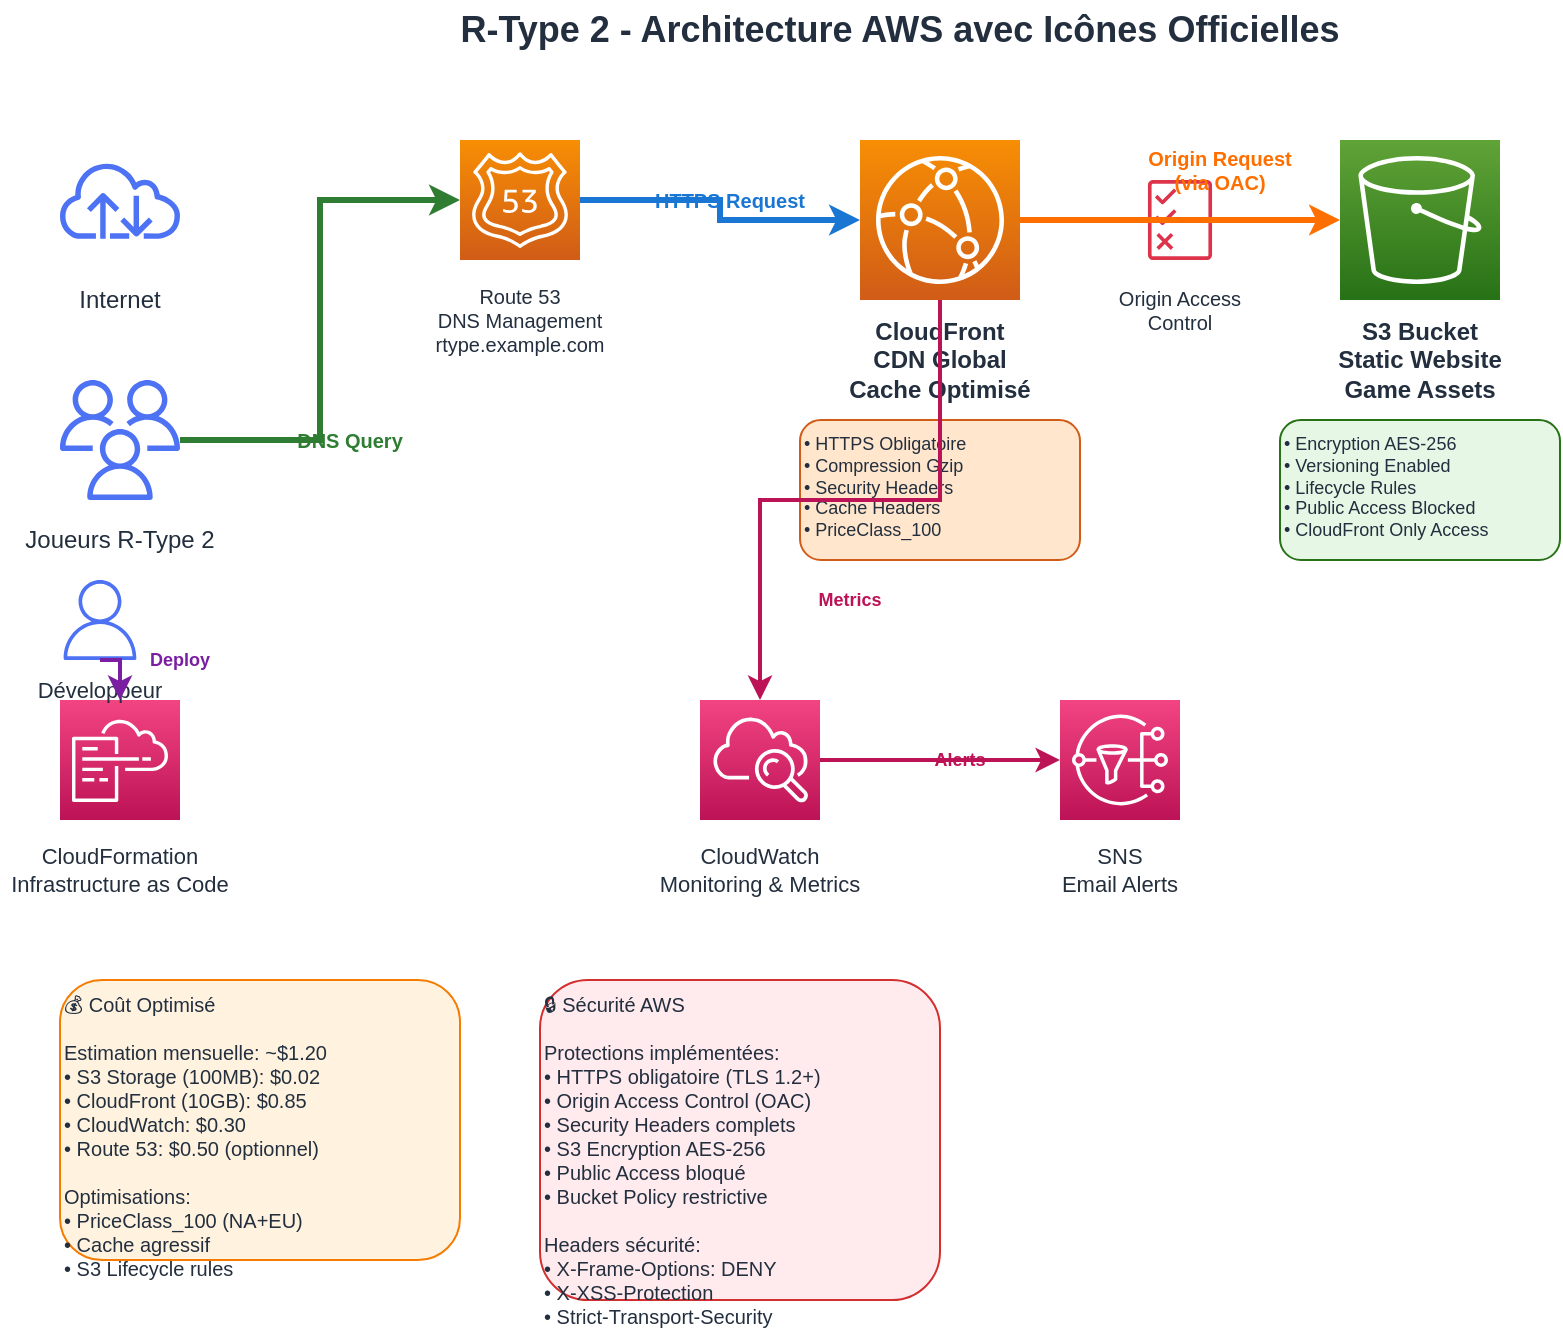 <mxfile version="22.1.16" type="device">
  <diagram name="AWS Architecture with Icons" id="aws-icons">
    <mxGraphModel dx="1400" dy="900" grid="1" gridSize="10" guides="1" tooltips="1" connect="1" arrows="1" fold="1" page="1" pageScale="1" pageWidth="1169" pageHeight="827" math="0" shadow="0">
      <root>
        <mxCell id="0" />
        <mxCell id="1" parent="0" />
        
        <!-- Title -->
        <mxCell id="title" value="R-Type 2 - Architecture AWS avec Icônes Officielles" style="text;html=1;strokeColor=none;fillColor=none;align=center;verticalAlign=middle;whiteSpace=wrap;rounded=0;fontSize=18;fontStyle=1;fontColor=#232F3E;" vertex="1" parent="1">
          <mxGeometry x="200" y="30" width="600" height="30" as="geometry" />
        </mxCell>
        
        <!-- Internet Cloud -->
        <mxCell id="internet" value="" style="sketch=0;outlineConnect=0;fontColor=#232F3E;gradientColor=none;fillColor=#4D72F3;strokeColor=none;dashed=0;verticalLabelPosition=bottom;verticalAlign=top;align=center;html=1;fontSize=12;fontStyle=0;aspect=fixed;pointerEvents=1;shape=mxgraph.aws4.internet;" vertex="1" parent="1">
          <mxGeometry x="80" y="100" width="60" height="60" as="geometry" />
        </mxCell>
        <mxCell id="internet-label" value="Internet" style="text;html=1;strokeColor=none;fillColor=none;align=center;verticalAlign=middle;whiteSpace=wrap;rounded=0;fontSize=12;fontColor=#232F3E;" vertex="1" parent="1">
          <mxGeometry x="70" y="170" width="80" height="20" as="geometry" />
        </mxCell>
        
        <!-- Users -->
        <mxCell id="users" value="" style="sketch=0;outlineConnect=0;fontColor=#232F3E;gradientColor=none;fillColor=#4D72F3;strokeColor=none;dashed=0;verticalLabelPosition=bottom;verticalAlign=top;align=center;html=1;fontSize=12;fontStyle=0;aspect=fixed;pointerEvents=1;shape=mxgraph.aws4.users;" vertex="1" parent="1">
          <mxGeometry x="80" y="220" width="60" height="60" as="geometry" />
        </mxCell>
        <mxCell id="users-label" value="Joueurs R-Type 2" style="text;html=1;strokeColor=none;fillColor=none;align=center;verticalAlign=middle;whiteSpace=wrap;rounded=0;fontSize=12;fontColor=#232F3E;" vertex="1" parent="1">
          <mxGeometry x="60" y="290" width="100" height="20" as="geometry" />
        </mxCell>
        
        <!-- Route 53 -->
        <mxCell id="route53" value="" style="sketch=0;points=[[0,0,0],[0.25,0,0],[0.5,0,0],[0.75,0,0],[1,0,0],[0,1,0],[0.25,1,0],[0.5,1,0],[0.75,1,0],[1,1,0],[0,0.25,0],[0,0.5,0],[0,0.75,0],[1,0.25,0],[1,0.5,0],[1,0.75,0]];outlineConnect=0;fontColor=#232F3E;gradientColor=#F78E04;gradientDirection=north;fillColor=#D05C17;strokeColor=#ffffff;dashed=0;verticalLabelPosition=bottom;verticalAlign=top;align=center;html=1;fontSize=12;fontStyle=0;aspect=fixed;shape=mxgraph.aws4.resourceIcon;resIcon=mxgraph.aws4.route_53;" vertex="1" parent="1">
          <mxGeometry x="280" y="100" width="60" height="60" as="geometry" />
        </mxCell>
        <mxCell id="route53-label" value="Route 53&#xa;DNS Management&#xa;rtype.example.com" style="text;html=1;strokeColor=none;fillColor=none;align=center;verticalAlign=middle;whiteSpace=wrap;rounded=0;fontSize=10;fontColor=#232F3E;" vertex="1" parent="1">
          <mxGeometry x="250" y="170" width="120" height="40" as="geometry" />
        </mxCell>
        
        <!-- CloudFront -->
        <mxCell id="cloudfront" value="" style="sketch=0;points=[[0,0,0],[0.25,0,0],[0.5,0,0],[0.75,0,0],[1,0,0],[0,1,0],[0.25,1,0],[0.5,1,0],[0.75,1,0],[1,1,0],[0,0.25,0],[0,0.5,0],[0,0.75,0],[1,0.25,0],[1,0.5,0],[1,0.75,0]];outlineConnect=0;fontColor=#232F3E;gradientColor=#F78E04;gradientDirection=north;fillColor=#D05C17;strokeColor=#ffffff;dashed=0;verticalLabelPosition=bottom;verticalAlign=top;align=center;html=1;fontSize=12;fontStyle=0;aspect=fixed;shape=mxgraph.aws4.resourceIcon;resIcon=mxgraph.aws4.cloudfront;" vertex="1" parent="1">
          <mxGeometry x="480" y="100" width="80" height="80" as="geometry" />
        </mxCell>
        <mxCell id="cloudfront-label" value="CloudFront&#xa;CDN Global&#xa;Cache Optimisé" style="text;html=1;strokeColor=none;fillColor=none;align=center;verticalAlign=middle;whiteSpace=wrap;rounded=0;fontSize=12;fontColor=#232F3E;fontStyle=1;" vertex="1" parent="1">
          <mxGeometry x="450" y="190" width="140" height="40" as="geometry" />
        </mxCell>
        
        <!-- CloudFront Features -->
        <mxCell id="cf-features" value="• HTTPS Obligatoire&#xa;• Compression Gzip&#xa;• Security Headers&#xa;• Cache Headers&#xa;• PriceClass_100" style="text;html=1;strokeColor=#D05C17;fillColor=#FFE6CC;align=left;verticalAlign=top;whiteSpace=wrap;rounded=1;fontSize=9;fontColor=#232F3E;" vertex="1" parent="1">
          <mxGeometry x="450" y="240" width="140" height="70" as="geometry" />
        </mxCell>
        
        <!-- S3 Bucket -->
        <mxCell id="s3" value="" style="sketch=0;points=[[0,0,0],[0.25,0,0],[0.5,0,0],[0.75,0,0],[1,0,0],[0,1,0],[0.25,1,0],[0.5,1,0],[0.75,1,0],[1,1,0],[0,0.25,0],[0,0.5,0],[0,0.75,0],[1,0.25,0],[1,0.5,0],[1,0.75,0]];outlineConnect=0;fontColor=#232F3E;gradientColor=#60A337;gradientDirection=north;fillColor=#277116;strokeColor=#ffffff;dashed=0;verticalLabelPosition=bottom;verticalAlign=top;align=center;html=1;fontSize=12;fontStyle=0;aspect=fixed;shape=mxgraph.aws4.resourceIcon;resIcon=mxgraph.aws4.s3;" vertex="1" parent="1">
          <mxGeometry x="720" y="100" width="80" height="80" as="geometry" />
        </mxCell>
        <mxCell id="s3-label" value="S3 Bucket&#xa;Static Website&#xa;Game Assets" style="text;html=1;strokeColor=none;fillColor=none;align=center;verticalAlign=middle;whiteSpace=wrap;rounded=0;fontSize=12;fontColor=#232F3E;fontStyle=1;" vertex="1" parent="1">
          <mxGeometry x="690" y="190" width="140" height="40" as="geometry" />
        </mxCell>
        
        <!-- S3 Features -->
        <mxCell id="s3-features" value="• Encryption AES-256&#xa;• Versioning Enabled&#xa;• Lifecycle Rules&#xa;• Public Access Blocked&#xa;• CloudFront Only Access" style="text;html=1;strokeColor=#277116;fillColor=#E6F7E6;align=left;verticalAlign=top;whiteSpace=wrap;rounded=1;fontSize=9;fontColor=#232F3E;" vertex="1" parent="1">
          <mxGeometry x="690" y="240" width="140" height="70" as="geometry" />
        </mxCell>
        
        <!-- Origin Access Control -->
        <mxCell id="oac" value="" style="sketch=0;outlineConnect=0;fontColor=#232F3E;gradientColor=none;fillColor=#DD344C;strokeColor=none;dashed=0;verticalLabelPosition=bottom;verticalAlign=top;align=center;html=1;fontSize=12;fontStyle=0;aspect=fixed;pointerEvents=1;shape=mxgraph.aws4.permissions;" vertex="1" parent="1">
          <mxGeometry x="620" y="120" width="40" height="40" as="geometry" />
        </mxCell>
        <mxCell id="oac-label" value="Origin Access&#xa;Control" style="text;html=1;strokeColor=none;fillColor=none;align=center;verticalAlign=middle;whiteSpace=wrap;rounded=0;fontSize=10;fontColor=#232F3E;" vertex="1" parent="1">
          <mxGeometry x="600" y="170" width="80" height="30" as="geometry" />
        </mxCell>
        
        <!-- CloudWatch -->
        <mxCell id="cloudwatch" value="" style="sketch=0;points=[[0,0,0],[0.25,0,0],[0.5,0,0],[0.75,0,0],[1,0,0],[0,1,0],[0.25,1,0],[0.5,1,0],[0.75,1,0],[1,1,0],[0,0.25,0],[0,0.5,0],[0,0.75,0],[1,0.25,0],[1,0.5,0],[1,0.75,0]];outlineConnect=0;fontColor=#232F3E;gradientColor=#F34482;gradientDirection=north;fillColor=#BC1356;strokeColor=#ffffff;dashed=0;verticalLabelPosition=bottom;verticalAlign=top;align=center;html=1;fontSize=12;fontStyle=0;aspect=fixed;shape=mxgraph.aws4.resourceIcon;resIcon=mxgraph.aws4.cloudwatch;" vertex="1" parent="1">
          <mxGeometry x="400" y="380" width="60" height="60" as="geometry" />
        </mxCell>
        <mxCell id="cloudwatch-label" value="CloudWatch&#xa;Monitoring &amp; Metrics" style="text;html=1;strokeColor=none;fillColor=none;align=center;verticalAlign=middle;whiteSpace=wrap;rounded=0;fontSize=11;fontColor=#232F3E;" vertex="1" parent="1">
          <mxGeometry x="370" y="450" width="120" height="30" as="geometry" />
        </mxCell>
        
        <!-- SNS -->
        <mxCell id="sns" value="" style="sketch=0;points=[[0,0,0],[0.25,0,0],[0.5,0,0],[0.75,0,0],[1,0,0],[0,1,0],[0.25,1,0],[0.5,1,0],[0.75,1,0],[1,1,0],[0,0.25,0],[0,0.5,0],[0,0.75,0],[1,0.25,0],[1,0.5,0],[1,0.75,0]];outlineConnect=0;fontColor=#232F3E;gradientColor=#F34482;gradientDirection=north;fillColor=#BC1356;strokeColor=#ffffff;dashed=0;verticalLabelPosition=bottom;verticalAlign=top;align=center;html=1;fontSize=12;fontStyle=0;aspect=fixed;shape=mxgraph.aws4.resourceIcon;resIcon=mxgraph.aws4.sns;" vertex="1" parent="1">
          <mxGeometry x="580" y="380" width="60" height="60" as="geometry" />
        </mxCell>
        <mxCell id="sns-label" value="SNS&#xa;Email Alerts" style="text;html=1;strokeColor=none;fillColor=none;align=center;verticalAlign=middle;whiteSpace=wrap;rounded=0;fontSize=11;fontColor=#232F3E;" vertex="1" parent="1">
          <mxGeometry x="560" y="450" width="100" height="30" as="geometry" />
        </mxCell>
        
        <!-- CloudFormation -->
        <mxCell id="cloudformation" value="" style="sketch=0;points=[[0,0,0],[0.25,0,0],[0.5,0,0],[0.75,0,0],[1,0,0],[0,1,0],[0.25,1,0],[0.5,1,0],[0.75,1,0],[1,1,0],[0,0.25,0],[0,0.5,0],[0,0.75,0],[1,0.25,0],[1,0.5,0],[1,0.75,0]];outlineConnect=0;fontColor=#232F3E;gradientColor=#F34482;gradientDirection=north;fillColor=#BC1356;strokeColor=#ffffff;dashed=0;verticalLabelPosition=bottom;verticalAlign=top;align=center;html=1;fontSize=12;fontStyle=0;aspect=fixed;shape=mxgraph.aws4.resourceIcon;resIcon=mxgraph.aws4.cloudformation;" vertex="1" parent="1">
          <mxGeometry x="80" y="380" width="60" height="60" as="geometry" />
        </mxCell>
        <mxCell id="cloudformation-label" value="CloudFormation&#xa;Infrastructure as Code" style="text;html=1;strokeColor=none;fillColor=none;align=center;verticalAlign=middle;whiteSpace=wrap;rounded=0;fontSize=11;fontColor=#232F3E;" vertex="1" parent="1">
          <mxGeometry x="50" y="450" width="120" height="30" as="geometry" />
        </mxCell>
        
        <!-- Developer -->
        <mxCell id="developer" value="" style="sketch=0;outlineConnect=0;fontColor=#232F3E;gradientColor=none;fillColor=#4D72F3;strokeColor=none;dashed=0;verticalLabelPosition=bottom;verticalAlign=top;align=center;html=1;fontSize=12;fontStyle=0;aspect=fixed;pointerEvents=1;shape=mxgraph.aws4.user;" vertex="1" parent="1">
          <mxGeometry x="80" y="320" width="40" height="40" as="geometry" />
        </mxCell>
        <mxCell id="developer-label" value="Développeur" style="text;html=1;strokeColor=none;fillColor=none;align=center;verticalAlign=middle;whiteSpace=wrap;rounded=0;fontSize=11;fontColor=#232F3E;" vertex="1" parent="1">
          <mxGeometry x="60" y="365" width="80" height="20" as="geometry" />
        </mxCell>
        
        <!-- Data Flow Arrows -->
        <mxCell id="flow1" style="edgeStyle=orthogonalEdgeStyle;rounded=0;orthogonalLoop=1;jettySize=auto;html=1;exitX=1;exitY=0.5;exitDx=0;exitDy=0;entryX=0;entryY=0.5;entryDx=0;entryDy=0;strokeWidth=3;strokeColor=#2E7D32;startArrow=none;startFill=0;endArrow=classic;endFill=1;" edge="1" parent="1" source="users" target="route53">
          <mxGeometry relative="1" as="geometry" />
        </mxCell>
        <mxCell id="flow1-label" value="DNS Query" style="text;html=1;strokeColor=none;fillColor=none;align=center;verticalAlign=middle;whiteSpace=wrap;rounded=0;fontSize=10;fontStyle=1;fontColor=#2E7D32;" vertex="1" parent="1">
          <mxGeometry x="190" y="240" width="70" height="20" as="geometry" />
        </mxCell>
        
        <mxCell id="flow2" style="edgeStyle=orthogonalEdgeStyle;rounded=0;orthogonalLoop=1;jettySize=auto;html=1;exitX=1;exitY=0.5;exitDx=0;exitDy=0;entryX=0;entryY=0.5;entryDx=0;entryDy=0;strokeWidth=3;strokeColor=#1976D2;startArrow=none;startFill=0;endArrow=classic;endFill=1;" edge="1" parent="1" source="route53" target="cloudfront">
          <mxGeometry relative="1" as="geometry" />
        </mxCell>
        <mxCell id="flow2-label" value="HTTPS Request" style="text;html=1;strokeColor=none;fillColor=none;align=center;verticalAlign=middle;whiteSpace=wrap;rounded=0;fontSize=10;fontStyle=1;fontColor=#1976D2;" vertex="1" parent="1">
          <mxGeometry x="370" y="120" width="90" height="20" as="geometry" />
        </mxCell>
        
        <mxCell id="flow3" style="edgeStyle=orthogonalEdgeStyle;rounded=0;orthogonalLoop=1;jettySize=auto;html=1;exitX=1;exitY=0.5;exitDx=0;exitDy=0;entryX=0;entryY=0.5;entryDx=0;entryDy=0;strokeWidth=3;strokeColor=#FF6F00;startArrow=none;startFill=0;endArrow=classic;endFill=1;" edge="1" parent="1" source="cloudfront" target="s3">
          <mxGeometry relative="1" as="geometry" />
        </mxCell>
        <mxCell id="flow3-label" value="Origin Request&#xa;(via OAC)" style="text;html=1;strokeColor=none;fillColor=none;align=center;verticalAlign=middle;whiteSpace=wrap;rounded=0;fontSize=10;fontStyle=1;fontColor=#FF6F00;" vertex="1" parent="1">
          <mxGeometry x="620" y="100" width="80" height="30" as="geometry" />
        </mxCell>
        
        <!-- Monitoring Flow -->
        <mxCell id="monitor1" style="edgeStyle=orthogonalEdgeStyle;rounded=0;orthogonalLoop=1;jettySize=auto;html=1;exitX=0.5;exitY=1;exitDx=0;exitDy=0;entryX=0.5;entryY=0;entryDx=0;entryDy=0;strokeWidth=2;strokeColor=#BC1356;strokeStyle=dashed;startArrow=none;startFill=0;endArrow=classic;endFill=1;" edge="1" parent="1" source="cloudfront" target="cloudwatch">
          <mxGeometry relative="1" as="geometry" />
        </mxCell>
        <mxCell id="monitor1-label" value="Metrics" style="text;html=1;strokeColor=none;fillColor=none;align=center;verticalAlign=middle;whiteSpace=wrap;rounded=0;fontSize=9;fontStyle=1;fontColor=#BC1356;" vertex="1" parent="1">
          <mxGeometry x="450" y="320" width="50" height="20" as="geometry" />
        </mxCell>
        
        <mxCell id="monitor2" style="edgeStyle=orthogonalEdgeStyle;rounded=0;orthogonalLoop=1;jettySize=auto;html=1;exitX=1;exitY=0.5;exitDx=0;exitDy=0;entryX=0;entryY=0.5;entryDx=0;entryDy=0;strokeWidth=2;strokeColor=#BC1356;strokeStyle=dashed;startArrow=none;startFill=0;endArrow=classic;endFill=1;" edge="1" parent="1" source="cloudwatch" target="sns">
          <mxGeometry relative="1" as="geometry" />
        </mxCell>
        <mxCell id="monitor2-label" value="Alerts" style="text;html=1;strokeColor=none;fillColor=none;align=center;verticalAlign=middle;whiteSpace=wrap;rounded=0;fontSize=9;fontStyle=1;fontColor=#BC1356;" vertex="1" parent="1">
          <mxGeometry x="510" y="400" width="40" height="20" as="geometry" />
        </mxCell>
        
        <!-- Deployment Flow -->
        <mxCell id="deploy1" style="edgeStyle=orthogonalEdgeStyle;rounded=0;orthogonalLoop=1;jettySize=auto;html=1;exitX=0.5;exitY=1;exitDx=0;exitDy=0;entryX=0.5;entryY=0;entryDx=0;entryDy=0;strokeWidth=2;strokeColor=#7B1FA2;startArrow=none;startFill=0;endArrow=classic;endFill=1;" edge="1" parent="1" source="developer" target="cloudformation">
          <mxGeometry relative="1" as="geometry" />
        </mxCell>
        <mxCell id="deploy1-label" value="Deploy" style="text;html=1;strokeColor=none;fillColor=none;align=center;verticalAlign=middle;whiteSpace=wrap;rounded=0;fontSize=9;fontStyle=1;fontColor=#7B1FA2;" vertex="1" parent="1">
          <mxGeometry x="120" y="350" width="40" height="20" as="geometry" />
        </mxCell>
        
        <!-- Cost Information -->
        <mxCell id="cost-box" value="💰 Coût Optimisé&#xa;&#xa;Estimation mensuelle: ~$1.20&#xa;• S3 Storage (100MB): $0.02&#xa;• CloudFront (10GB): $0.85&#xa;• CloudWatch: $0.30&#xa;• Route 53: $0.50 (optionnel)&#xa;&#xa;Optimisations:&#xa;• PriceClass_100 (NA+EU)&#xa;• Cache agressif&#xa;• S3 Lifecycle rules" style="text;html=1;strokeColor=#F57C00;fillColor=#FFF3E0;align=left;verticalAlign=top;whiteSpace=wrap;rounded=1;fontSize=10;fontColor=#232F3E;" vertex="1" parent="1">
          <mxGeometry x="80" y="520" width="200" height="140" as="geometry" />
        </mxCell>
        
        <!-- Security Information -->
        <mxCell id="security-box" value="🔒 Sécurité AWS&#xa;&#xa;Protections implémentées:&#xa;• HTTPS obligatoire (TLS 1.2+)&#xa;• Origin Access Control (OAC)&#xa;• Security Headers complets&#xa;• S3 Encryption AES-256&#xa;• Public Access bloqué&#xa;• Bucket Policy restrictive&#xa;&#xa;Headers sécurité:&#xa;• X-Frame-Options: DENY&#xa;• X-XSS-Protection&#xa;• Strict-Transport-Security" style="text;html=1;strokeColor=#D32F2F;fillColor=#FFEBEE;align=left;verticalAlign=top;whiteSpace=wrap;rounded=1;fontSize=10;fontColor=#232F3E;" vertex="1" parent="1">
          <mxGeometry x="320" y="520" width="200" height="160" as="geometry" />
        </mxCell>
        
        <!-- Performance Information -->
        <mxCell id="performance-box" value="⚡ Performance&#xa;&#xa;Optimisations CDN:&#xa;• Cache Edge global&#xa;• Compression Gzip&#xa;• HTTP/2 support&#xa;• Cache Headers optimisés&#xa;&#xa;Métriques surveillées:&#xa;• Cache Hit Rate (>80%)&#xa;• Error Rate (<10%)&#xa;• Origin Latency&#xa;• Requests/minute&#xa;&#xa;Zones géographiques:&#xa;• Amérique du Nord&#xa;• Europe" style="text;html=1;strokeColor=#1976D2;fillColor=#E3F2FD;align=left;verticalAlign=top;whiteSpace=wrap;rounded=1;fontSize=10;fontColor=#232F3E;" vertex="1" parent="1">
          <mxGeometry x="560" y="520" width="200" height="160" as="geometry" />
        </mxCell>
        
        <!-- Environments -->
        <mxCell id="environments-box" value="🌍 Environnements&#xa;&#xa;Multi-environnements supportés:&#xa;&#xa;🔧 DEV:&#xa;• dev-rtype.example.com&#xa;• Tous fichiers + tests&#xa;• Debug activé&#xa;&#xa;🧪 STAGING:&#xa;• staging-rtype.example.com&#xa;• Pré-production&#xa;• Monitoring complet&#xa;&#xa;🚀 PROD:&#xa;• rtype.example.com&#xa;• Build optimisé&#xa;• Performance maximale" style="text;html=1;strokeColor=#388E3C;fillColor=#E8F5E8;align=left;verticalAlign=top;whiteSpace=wrap;rounded=1;fontSize=10;fontColor=#232F3E;" vertex="1" parent="1">
          <mxGeometry x="800" y="520" width="200" height="160" as="geometry" />
        </mxCell>
        
        <!-- AWS Region Box -->
        <mxCell id="aws-region" value="AWS Region: us-east-1" style="rounded=1;whiteSpace=wrap;html=1;fillColor=#232F3E;strokeColor=#FF9900;fontColor=#FFFFFF;fontSize=12;fontStyle=1;" vertex="1" parent="1">
          <mxGeometry x="850" y="80" width="150" height="30" as="geometry" />
        </mxCell>
        
        <!-- Legend -->
        <mxCell id="legend-title" value="Légende des Flux" style="text;html=1;strokeColor=none;fillColor=none;align=center;verticalAlign=middle;whiteSpace=wrap;rounded=0;fontSize=12;fontStyle=1;fontColor=#232F3E;" vertex="1" parent="1">
          <mxGeometry x="850" y="120" width="150" height="20" as="geometry" />
        </mxCell>
        
        <mxCell id="legend-user" value="—— Trafic utilisateur" style="text;html=1;strokeColor=none;fillColor=none;align=left;verticalAlign=middle;whiteSpace=wrap;rounded=0;fontSize=10;fontColor=#2E7D32;" vertex="1" parent="1">
          <mxGeometry x="850" y="145" width="150" height="15" as="geometry" />
        </mxCell>
        
        <mxCell id="legend-https" value="—— Requêtes HTTPS" style="text;html=1;strokeColor=none;fillColor=none;align=left;verticalAlign=middle;whiteSpace=wrap;rounded=0;fontSize=10;fontColor=#1976D2;" vertex="1" parent="1">
          <mxGeometry x="850" y="165" width="150" height="15" as="geometry" />
        </mxCell>
        
        <mxCell id="legend-origin" value="—— Requêtes origine" style="text;html=1;strokeColor=none;fillColor=none;align=left;verticalAlign=middle;whiteSpace=wrap;rounded=0;fontSize=10;fontColor=#FF6F00;" vertex="1" parent="1">
          <mxGeometry x="850" y="185" width="150" height="15" as="geometry" />
        </mxCell>
        
        <mxCell id="legend-monitoring" value="- - - Monitoring" style="text;html=1;strokeColor=none;fillColor=none;align=left;verticalAlign=middle;whiteSpace=wrap;rounded=0;fontSize=10;fontColor=#BC1356;" vertex="1" parent="1">
          <mxGeometry x="850" y="205" width="150" height="15" as="geometry" />
        </mxCell>
        
        <mxCell id="legend-deploy" value="—— Déploiement" style="text;html=1;strokeColor=none;fillColor=none;align=left;verticalAlign=middle;whiteSpace=wrap;rounded=0;fontSize=10;fontColor=#7B1FA2;" vertex="1" parent="1">
          <mxGeometry x="850" y="225" width="150" height="15" as="geometry" />
        </mxCell>
      </root>
    </mxGraphModel>
  </diagram>
</mxfile>
